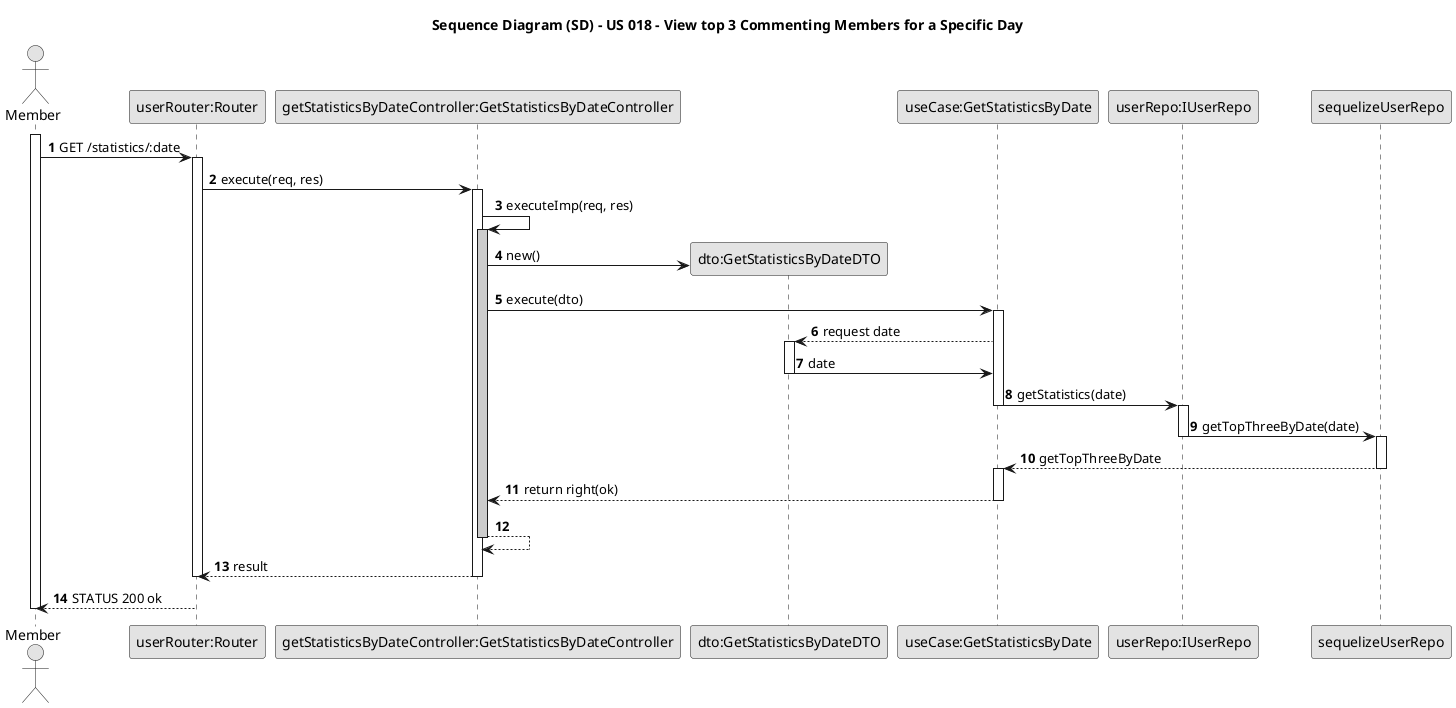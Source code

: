 @startuml SD1

skinparam monochrome true
skinparam packageStyle rectangle
skinparam shadowing false
autonumber

title Sequence Diagram (SD) - US 018 - View top 3 Commenting Members for a Specific Day

actor "Member" as Member
participant "userRouter:Router" as userRouter
participant "getStatisticsByDateController:GetStatisticsByDateController" as GetStatisticsByDateController
participant "dto:GetStatisticsByDateDTO" as dto
participant "useCase:GetStatisticsByDate" as useCase
participant "userRepo:IUserRepo" as userRepo
participant "sequelizeUserRepo" as sequelizeUserRepo

activate Member

Member -> userRouter: GET /statistics/:date
activate userRouter

userRouter -> GetStatisticsByDateController: execute(req, res)
activate GetStatisticsByDateController

GetStatisticsByDateController -> GetStatisticsByDateController: executeImp(req, res)
activate GetStatisticsByDateController #LightBlue

create dto
GetStatisticsByDateController -> dto: new()

GetStatisticsByDateController -> useCase: execute(dto)
activate useCase

useCase --> dto: request date
activate dto

dto -> useCase: date
deactivate dto

useCase -> userRepo: getStatistics(date)
deactivate useCase
activate userRepo

userRepo -> sequelizeUserRepo: getTopThreeByDate(date)
deactivate userRepo
activate sequelizeUserRepo

sequelizeUserRepo --> useCase: getTopThreeByDate
deactivate sequelizeUserRepo
activate useCase

useCase --> GetStatisticsByDateController: return right(ok)
deactivate sequelizeUserRepo
deactivate useCase

GetStatisticsByDateController --> GetStatisticsByDateController
deactivate GetStatisticsByDateController

GetStatisticsByDateController--> userRouter: result
deactivate GetStatisticsByDateController
deactivate userRouter


userRouter --> Member: STATUS 200 ok 
deactivate Member

@enduml
